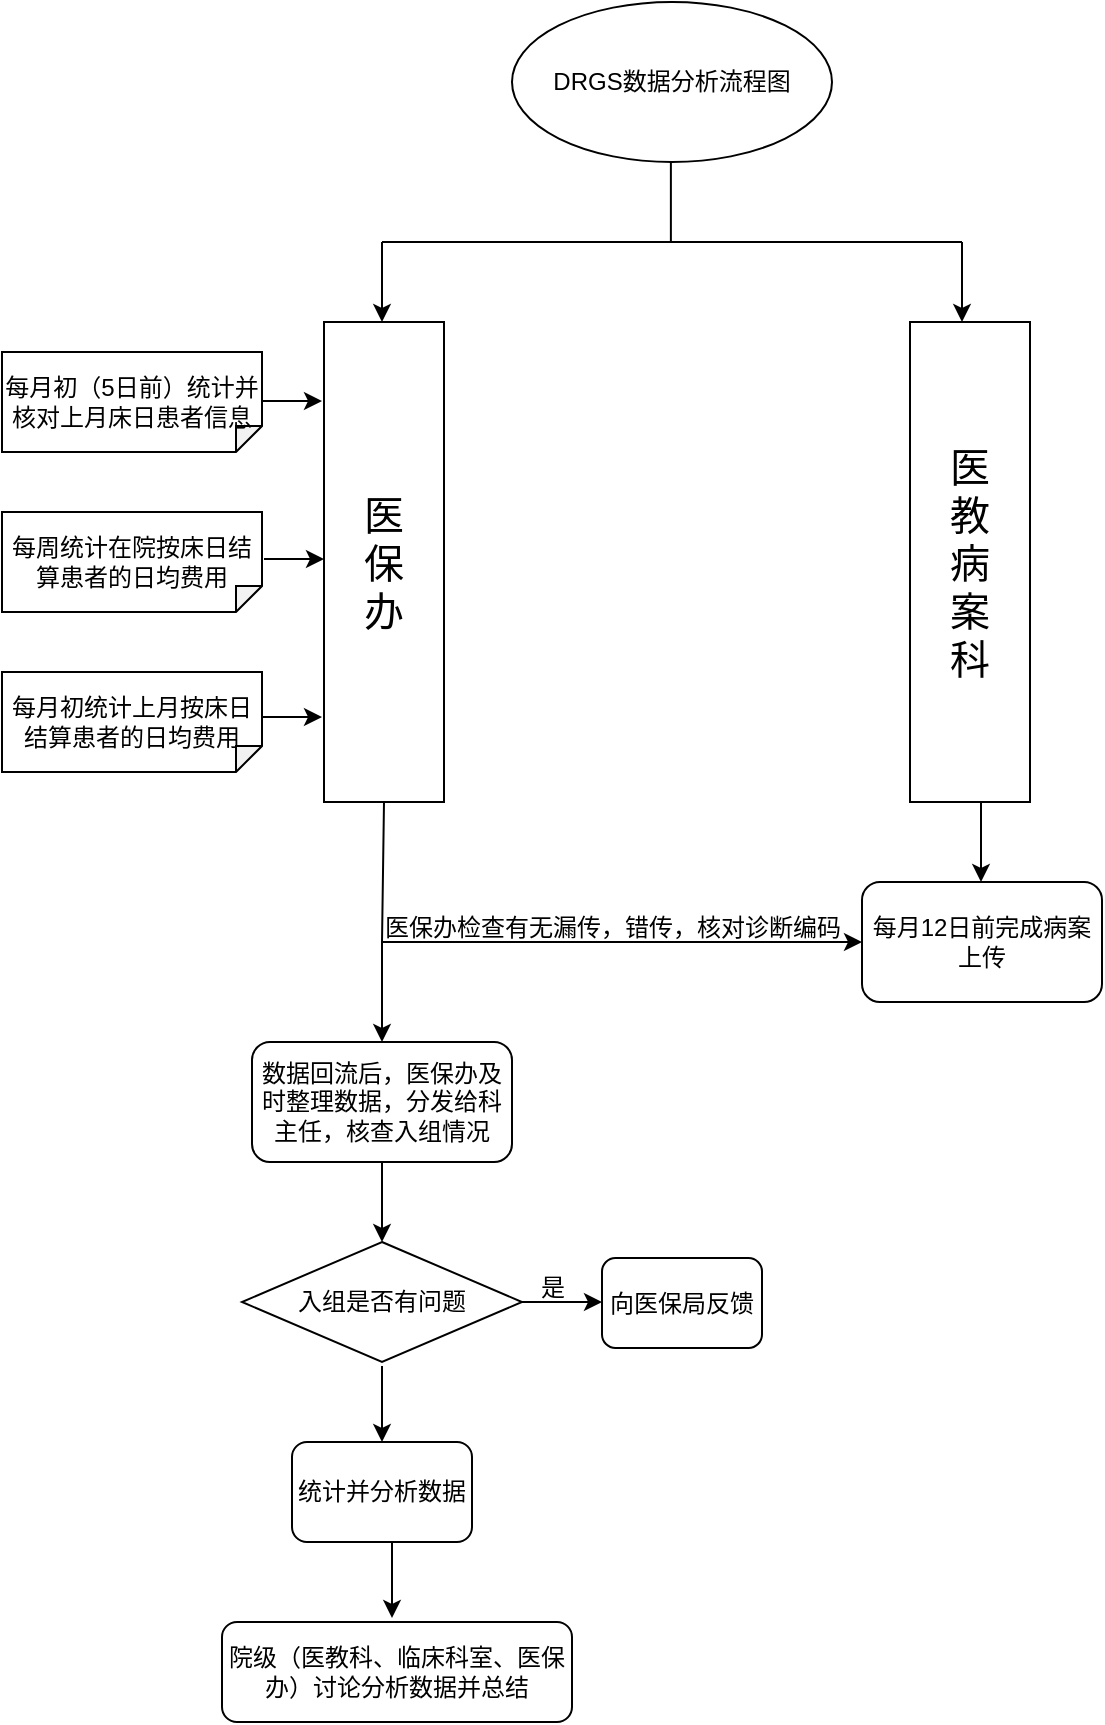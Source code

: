 <mxfile version="21.2.3" type="github">
  <diagram name="第 1 页" id="B_yO0mGZz7SA-4u-ELh0">
    <mxGraphModel dx="1969" dy="899" grid="1" gridSize="10" guides="1" tooltips="1" connect="1" arrows="1" fold="1" page="1" pageScale="1" pageWidth="827" pageHeight="1169" math="0" shadow="0">
      <root>
        <mxCell id="0" />
        <mxCell id="1" parent="0" />
        <mxCell id="-QviPFHZrSyiFUqY34Fz-1" value="DRGS数据分析流程图&lt;br&gt;" style="ellipse;whiteSpace=wrap;html=1;" vertex="1" parent="1">
          <mxGeometry x="315" y="40" width="160" height="80" as="geometry" />
        </mxCell>
        <mxCell id="-QviPFHZrSyiFUqY34Fz-6" value="医&lt;br&gt;教&lt;br&gt;病&lt;br&gt;案&lt;br&gt;科" style="rounded=0;whiteSpace=wrap;html=1;fontSize=20;" vertex="1" parent="1">
          <mxGeometry x="514" y="200" width="60" height="240" as="geometry" />
        </mxCell>
        <mxCell id="-QviPFHZrSyiFUqY34Fz-7" value="每月12日前完成病案上传" style="rounded=1;whiteSpace=wrap;html=1;" vertex="1" parent="1">
          <mxGeometry x="490" y="480" width="120" height="60" as="geometry" />
        </mxCell>
        <mxCell id="-QviPFHZrSyiFUqY34Fz-8" value="" style="endArrow=classic;html=1;rounded=0;" edge="1" parent="1">
          <mxGeometry width="50" height="50" relative="1" as="geometry">
            <mxPoint x="549.5" y="440" as="sourcePoint" />
            <mxPoint x="549.5" y="480" as="targetPoint" />
          </mxGeometry>
        </mxCell>
        <mxCell id="-QviPFHZrSyiFUqY34Fz-13" value="" style="group" vertex="1" connectable="0" parent="1">
          <mxGeometry x="250" y="120" width="290" height="80" as="geometry" />
        </mxCell>
        <mxCell id="-QviPFHZrSyiFUqY34Fz-9" value="" style="endArrow=none;html=1;rounded=0;" edge="1" parent="-QviPFHZrSyiFUqY34Fz-13">
          <mxGeometry width="50" height="50" relative="1" as="geometry">
            <mxPoint x="144.442" y="40" as="sourcePoint" />
            <mxPoint x="144.442" as="targetPoint" />
          </mxGeometry>
        </mxCell>
        <mxCell id="-QviPFHZrSyiFUqY34Fz-10" value="" style="endArrow=none;html=1;rounded=0;" edge="1" parent="-QviPFHZrSyiFUqY34Fz-13">
          <mxGeometry width="50" height="50" relative="1" as="geometry">
            <mxPoint y="40" as="sourcePoint" />
            <mxPoint x="290" y="40" as="targetPoint" />
          </mxGeometry>
        </mxCell>
        <mxCell id="-QviPFHZrSyiFUqY34Fz-11" value="" style="endArrow=classic;html=1;rounded=0;" edge="1" parent="-QviPFHZrSyiFUqY34Fz-13">
          <mxGeometry width="50" height="50" relative="1" as="geometry">
            <mxPoint y="40" as="sourcePoint" />
            <mxPoint y="80" as="targetPoint" />
          </mxGeometry>
        </mxCell>
        <mxCell id="-QviPFHZrSyiFUqY34Fz-12" value="" style="endArrow=classic;html=1;rounded=0;" edge="1" parent="-QviPFHZrSyiFUqY34Fz-13">
          <mxGeometry width="50" height="50" relative="1" as="geometry">
            <mxPoint x="290" y="40" as="sourcePoint" />
            <mxPoint x="290" y="80" as="targetPoint" />
          </mxGeometry>
        </mxCell>
        <mxCell id="-QviPFHZrSyiFUqY34Fz-20" value="" style="group" vertex="1" connectable="0" parent="1">
          <mxGeometry x="60" y="200" width="221" height="240" as="geometry" />
        </mxCell>
        <mxCell id="-QviPFHZrSyiFUqY34Fz-2" value="医&lt;br style=&quot;font-size: 20px;&quot;&gt;保&lt;br style=&quot;font-size: 20px;&quot;&gt;办" style="rounded=0;whiteSpace=wrap;html=1;fontSize=20;" vertex="1" parent="-QviPFHZrSyiFUqY34Fz-20">
          <mxGeometry x="161" width="60" height="240" as="geometry" />
        </mxCell>
        <mxCell id="-QviPFHZrSyiFUqY34Fz-3" value="每月初（5日前）统计并核对上月床日患者信息" style="shape=note;whiteSpace=wrap;html=1;backgroundOutline=1;darkOpacity=0.05;rotation=90;size=13;horizontal=0;" vertex="1" parent="-QviPFHZrSyiFUqY34Fz-20">
          <mxGeometry x="40" y="-25" width="50" height="130" as="geometry" />
        </mxCell>
        <mxCell id="-QviPFHZrSyiFUqY34Fz-4" value="每周统计在院按床日结算患者的日均费用" style="shape=note;whiteSpace=wrap;html=1;backgroundOutline=1;darkOpacity=0.05;rotation=90;size=13;horizontal=0;" vertex="1" parent="-QviPFHZrSyiFUqY34Fz-20">
          <mxGeometry x="40" y="55" width="50" height="130" as="geometry" />
        </mxCell>
        <mxCell id="-QviPFHZrSyiFUqY34Fz-5" value="每月初统计上月按床日结算患者的日均费用" style="shape=note;whiteSpace=wrap;html=1;backgroundOutline=1;darkOpacity=0.05;rotation=90;size=13;horizontal=0;" vertex="1" parent="-QviPFHZrSyiFUqY34Fz-20">
          <mxGeometry x="40" y="135" width="50" height="130" as="geometry" />
        </mxCell>
        <mxCell id="-QviPFHZrSyiFUqY34Fz-14" value="" style="endArrow=classic;html=1;rounded=0;" edge="1" parent="-QviPFHZrSyiFUqY34Fz-20">
          <mxGeometry width="50" height="50" relative="1" as="geometry">
            <mxPoint x="130" y="39.5" as="sourcePoint" />
            <mxPoint x="160" y="39.5" as="targetPoint" />
          </mxGeometry>
        </mxCell>
        <mxCell id="-QviPFHZrSyiFUqY34Fz-18" value="" style="endArrow=classic;html=1;rounded=0;" edge="1" parent="-QviPFHZrSyiFUqY34Fz-20">
          <mxGeometry width="50" height="50" relative="1" as="geometry">
            <mxPoint x="131" y="118.5" as="sourcePoint" />
            <mxPoint x="161" y="118.5" as="targetPoint" />
          </mxGeometry>
        </mxCell>
        <mxCell id="-QviPFHZrSyiFUqY34Fz-19" value="" style="endArrow=classic;html=1;rounded=0;" edge="1" parent="-QviPFHZrSyiFUqY34Fz-20">
          <mxGeometry width="50" height="50" relative="1" as="geometry">
            <mxPoint x="130" y="197.5" as="sourcePoint" />
            <mxPoint x="160" y="197.5" as="targetPoint" />
          </mxGeometry>
        </mxCell>
        <mxCell id="-QviPFHZrSyiFUqY34Fz-21" value="" style="endArrow=classic;html=1;rounded=0;exitX=0.5;exitY=1;exitDx=0;exitDy=0;" edge="1" parent="1" source="-QviPFHZrSyiFUqY34Fz-2" target="-QviPFHZrSyiFUqY34Fz-7">
          <mxGeometry width="50" height="50" relative="1" as="geometry">
            <mxPoint x="260" y="520" as="sourcePoint" />
            <mxPoint x="460" y="510" as="targetPoint" />
            <Array as="points">
              <mxPoint x="250" y="510" />
            </Array>
          </mxGeometry>
        </mxCell>
        <mxCell id="-QviPFHZrSyiFUqY34Fz-22" value="医保办检查有无漏传，错传，核对诊断编码" style="text;html=1;align=center;verticalAlign=middle;resizable=0;points=[];autosize=1;strokeColor=none;fillColor=none;" vertex="1" parent="1">
          <mxGeometry x="240" y="488" width="250" height="30" as="geometry" />
        </mxCell>
        <mxCell id="-QviPFHZrSyiFUqY34Fz-28" value="" style="endArrow=classic;html=1;rounded=0;" edge="1" parent="1">
          <mxGeometry width="50" height="50" relative="1" as="geometry">
            <mxPoint x="250" y="510" as="sourcePoint" />
            <mxPoint x="250" y="560" as="targetPoint" />
          </mxGeometry>
        </mxCell>
        <mxCell id="-QviPFHZrSyiFUqY34Fz-29" value="数据回流后，医保办及时整理数据，分发给科主任，核查入组情况" style="rounded=1;whiteSpace=wrap;html=1;" vertex="1" parent="1">
          <mxGeometry x="185" y="560" width="130" height="60" as="geometry" />
        </mxCell>
        <mxCell id="-QviPFHZrSyiFUqY34Fz-30" value="" style="endArrow=classic;html=1;rounded=0;" edge="1" parent="1" target="-QviPFHZrSyiFUqY34Fz-31">
          <mxGeometry width="50" height="50" relative="1" as="geometry">
            <mxPoint x="250" y="620" as="sourcePoint" />
            <mxPoint x="250" y="660" as="targetPoint" />
          </mxGeometry>
        </mxCell>
        <mxCell id="-QviPFHZrSyiFUqY34Fz-31" value="入组是否有问题" style="rhombus;whiteSpace=wrap;html=1;" vertex="1" parent="1">
          <mxGeometry x="180" y="660" width="140" height="60" as="geometry" />
        </mxCell>
        <mxCell id="-QviPFHZrSyiFUqY34Fz-32" value="" style="endArrow=classic;html=1;rounded=0;" edge="1" parent="1">
          <mxGeometry width="50" height="50" relative="1" as="geometry">
            <mxPoint x="320" y="690" as="sourcePoint" />
            <mxPoint x="360" y="690" as="targetPoint" />
          </mxGeometry>
        </mxCell>
        <mxCell id="-QviPFHZrSyiFUqY34Fz-33" value="是" style="text;html=1;align=center;verticalAlign=middle;resizable=0;points=[];autosize=1;strokeColor=none;fillColor=none;" vertex="1" parent="1">
          <mxGeometry x="315" y="668" width="40" height="30" as="geometry" />
        </mxCell>
        <mxCell id="-QviPFHZrSyiFUqY34Fz-34" value="向医保局反馈" style="rounded=1;whiteSpace=wrap;html=1;" vertex="1" parent="1">
          <mxGeometry x="360" y="668" width="80" height="45" as="geometry" />
        </mxCell>
        <mxCell id="-QviPFHZrSyiFUqY34Fz-36" value="统计并分析数据" style="rounded=1;whiteSpace=wrap;html=1;" vertex="1" parent="1">
          <mxGeometry x="205" y="760" width="90" height="50" as="geometry" />
        </mxCell>
        <mxCell id="-QviPFHZrSyiFUqY34Fz-37" value="" style="endArrow=classic;html=1;rounded=0;" edge="1" parent="1">
          <mxGeometry width="50" height="50" relative="1" as="geometry">
            <mxPoint x="250" y="722" as="sourcePoint" />
            <mxPoint x="250" y="760" as="targetPoint" />
          </mxGeometry>
        </mxCell>
        <mxCell id="-QviPFHZrSyiFUqY34Fz-38" value="院级（医教科、临床科室、医保办）讨论分析数据并总结" style="rounded=1;whiteSpace=wrap;html=1;" vertex="1" parent="1">
          <mxGeometry x="170" y="850" width="175" height="50" as="geometry" />
        </mxCell>
        <mxCell id="-QviPFHZrSyiFUqY34Fz-39" value="" style="endArrow=classic;html=1;rounded=0;" edge="1" parent="1">
          <mxGeometry width="50" height="50" relative="1" as="geometry">
            <mxPoint x="255" y="810" as="sourcePoint" />
            <mxPoint x="255" y="848" as="targetPoint" />
          </mxGeometry>
        </mxCell>
      </root>
    </mxGraphModel>
  </diagram>
</mxfile>
